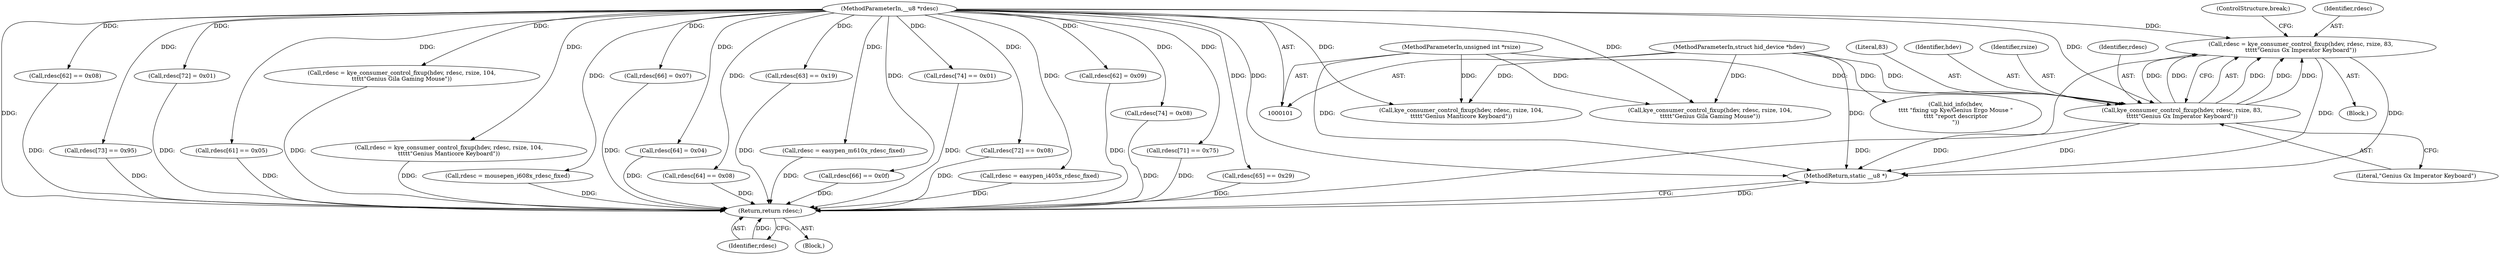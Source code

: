 digraph "0_linux_4ab25786c87eb20857bbb715c3ae34ec8fd6a214_0@pointer" {
"1000266" [label="(Call,rdesc = kye_consumer_control_fixup(hdev, rdesc, rsize, 83,\n\t\t\t\t\t\"Genius Gx Imperator Keyboard\"))"];
"1000268" [label="(Call,kye_consumer_control_fixup(hdev, rdesc, rsize, 83,\n\t\t\t\t\t\"Genius Gx Imperator Keyboard\"))"];
"1000102" [label="(MethodParameterIn,struct hid_device *hdev)"];
"1000103" [label="(MethodParameterIn,__u8 *rdesc)"];
"1000104" [label="(MethodParameterIn,unsigned int *rsize)"];
"1000285" [label="(Return,return rdesc;)"];
"1000285" [label="(Return,return rdesc;)"];
"1000268" [label="(Call,kye_consumer_control_fixup(hdev, rdesc, rsize, 83,\n\t\t\t\t\t\"Genius Gx Imperator Keyboard\"))"];
"1000274" [label="(ControlStructure,break;)"];
"1000125" [label="(Call,rdesc[62] == 0x08)"];
"1000102" [label="(MethodParameterIn,struct hid_device *hdev)"];
"1000267" [label="(Identifier,rdesc)"];
"1000278" [label="(Call,kye_consumer_control_fixup(hdev, rdesc, rsize, 104,\n\t\t\t\t\t\"Genius Manticore Keyboard\"))"];
"1000167" [label="(Call,rdesc[73] == 0x95)"];
"1000110" [label="(Block,)"];
"1000286" [label="(Identifier,rdesc)"];
"1000266" [label="(Call,rdesc = kye_consumer_control_fixup(hdev, rdesc, rsize, 83,\n\t\t\t\t\t\"Genius Gx Imperator Keyboard\"))"];
"1000196" [label="(Call,rdesc[72] = 0x01)"];
"1000270" [label="(Identifier,rdesc)"];
"1000119" [label="(Call,rdesc[61] == 0x05)"];
"1000256" [label="(Call,rdesc = kye_consumer_control_fixup(hdev, rdesc, rsize, 104,\n\t\t\t\t\t\"Genius Gila Gaming Mouse\"))"];
"1000178" [label="(Call,hid_info(hdev,\n\t\t\t\t \"fixing up Kye/Genius Ergo Mouse \"\n\t\t\t\t \"report descriptor\n\"))"];
"1000258" [label="(Call,kye_consumer_control_fixup(hdev, rdesc, rsize, 104,\n\t\t\t\t\t\"Genius Gila Gaming Mouse\"))"];
"1000276" [label="(Call,rdesc = kye_consumer_control_fixup(hdev, rdesc, rsize, 104,\n\t\t\t\t\t\"Genius Manticore Keyboard\"))"];
"1000230" [label="(Call,rdesc = mousepen_i608x_rdesc_fixed)"];
"1000191" [label="(Call,rdesc[66] = 0x07)"];
"1000186" [label="(Call,rdesc[64] = 0x04)"];
"1000137" [label="(Call,rdesc[64] == 0x08)"];
"1000131" [label="(Call,rdesc[63] == 0x19)"];
"1000272" [label="(Literal,83)"];
"1000269" [label="(Identifier,hdev)"];
"1000246" [label="(Call,rdesc = easypen_m610x_rdesc_fixed)"];
"1000287" [label="(MethodReturn,static __u8 *)"];
"1000149" [label="(Call,rdesc[66] == 0x0f)"];
"1000172" [label="(Call,rdesc[74] == 0x01)"];
"1000161" [label="(Call,rdesc[72] == 0x08)"];
"1000273" [label="(Literal,\"Genius Gx Imperator Keyboard\")"];
"1000214" [label="(Call,rdesc = easypen_i405x_rdesc_fixed)"];
"1000181" [label="(Call,rdesc[62] = 0x09)"];
"1000201" [label="(Call,rdesc[74] = 0x08)"];
"1000271" [label="(Identifier,rsize)"];
"1000155" [label="(Call,rdesc[71] == 0x75)"];
"1000103" [label="(MethodParameterIn,__u8 *rdesc)"];
"1000143" [label="(Call,rdesc[65] == 0x29)"];
"1000104" [label="(MethodParameterIn,unsigned int *rsize)"];
"1000105" [label="(Block,)"];
"1000266" -> "1000110"  [label="AST: "];
"1000266" -> "1000268"  [label="CFG: "];
"1000267" -> "1000266"  [label="AST: "];
"1000268" -> "1000266"  [label="AST: "];
"1000274" -> "1000266"  [label="CFG: "];
"1000266" -> "1000287"  [label="DDG: "];
"1000266" -> "1000287"  [label="DDG: "];
"1000268" -> "1000266"  [label="DDG: "];
"1000268" -> "1000266"  [label="DDG: "];
"1000268" -> "1000266"  [label="DDG: "];
"1000268" -> "1000266"  [label="DDG: "];
"1000268" -> "1000266"  [label="DDG: "];
"1000103" -> "1000266"  [label="DDG: "];
"1000266" -> "1000285"  [label="DDG: "];
"1000268" -> "1000273"  [label="CFG: "];
"1000269" -> "1000268"  [label="AST: "];
"1000270" -> "1000268"  [label="AST: "];
"1000271" -> "1000268"  [label="AST: "];
"1000272" -> "1000268"  [label="AST: "];
"1000273" -> "1000268"  [label="AST: "];
"1000268" -> "1000287"  [label="DDG: "];
"1000268" -> "1000287"  [label="DDG: "];
"1000102" -> "1000268"  [label="DDG: "];
"1000103" -> "1000268"  [label="DDG: "];
"1000104" -> "1000268"  [label="DDG: "];
"1000102" -> "1000101"  [label="AST: "];
"1000102" -> "1000287"  [label="DDG: "];
"1000102" -> "1000178"  [label="DDG: "];
"1000102" -> "1000258"  [label="DDG: "];
"1000102" -> "1000278"  [label="DDG: "];
"1000103" -> "1000101"  [label="AST: "];
"1000103" -> "1000287"  [label="DDG: "];
"1000103" -> "1000119"  [label="DDG: "];
"1000103" -> "1000125"  [label="DDG: "];
"1000103" -> "1000131"  [label="DDG: "];
"1000103" -> "1000137"  [label="DDG: "];
"1000103" -> "1000143"  [label="DDG: "];
"1000103" -> "1000149"  [label="DDG: "];
"1000103" -> "1000155"  [label="DDG: "];
"1000103" -> "1000161"  [label="DDG: "];
"1000103" -> "1000167"  [label="DDG: "];
"1000103" -> "1000172"  [label="DDG: "];
"1000103" -> "1000181"  [label="DDG: "];
"1000103" -> "1000186"  [label="DDG: "];
"1000103" -> "1000191"  [label="DDG: "];
"1000103" -> "1000196"  [label="DDG: "];
"1000103" -> "1000201"  [label="DDG: "];
"1000103" -> "1000214"  [label="DDG: "];
"1000103" -> "1000230"  [label="DDG: "];
"1000103" -> "1000246"  [label="DDG: "];
"1000103" -> "1000256"  [label="DDG: "];
"1000103" -> "1000258"  [label="DDG: "];
"1000103" -> "1000276"  [label="DDG: "];
"1000103" -> "1000278"  [label="DDG: "];
"1000103" -> "1000285"  [label="DDG: "];
"1000104" -> "1000101"  [label="AST: "];
"1000104" -> "1000287"  [label="DDG: "];
"1000104" -> "1000258"  [label="DDG: "];
"1000104" -> "1000278"  [label="DDG: "];
"1000285" -> "1000105"  [label="AST: "];
"1000285" -> "1000286"  [label="CFG: "];
"1000286" -> "1000285"  [label="AST: "];
"1000287" -> "1000285"  [label="CFG: "];
"1000285" -> "1000287"  [label="DDG: "];
"1000286" -> "1000285"  [label="DDG: "];
"1000181" -> "1000285"  [label="DDG: "];
"1000186" -> "1000285"  [label="DDG: "];
"1000131" -> "1000285"  [label="DDG: "];
"1000230" -> "1000285"  [label="DDG: "];
"1000196" -> "1000285"  [label="DDG: "];
"1000276" -> "1000285"  [label="DDG: "];
"1000161" -> "1000285"  [label="DDG: "];
"1000191" -> "1000285"  [label="DDG: "];
"1000246" -> "1000285"  [label="DDG: "];
"1000201" -> "1000285"  [label="DDG: "];
"1000167" -> "1000285"  [label="DDG: "];
"1000125" -> "1000285"  [label="DDG: "];
"1000143" -> "1000285"  [label="DDG: "];
"1000119" -> "1000285"  [label="DDG: "];
"1000172" -> "1000285"  [label="DDG: "];
"1000214" -> "1000285"  [label="DDG: "];
"1000149" -> "1000285"  [label="DDG: "];
"1000256" -> "1000285"  [label="DDG: "];
"1000155" -> "1000285"  [label="DDG: "];
"1000137" -> "1000285"  [label="DDG: "];
}
